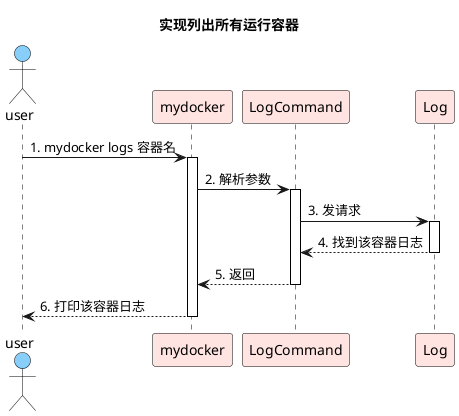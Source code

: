 

@startuml
title 实现列出所有运行容器

skinparam sequence {

    ActorBorderColor black
    LifeLineBorderColor black
    ActorBackgroundColor #87CEFA


    ParticipantBorderColor black
    ParticipantBackgroundColor #FFE4E1
}


actor user
participant mydocker
participant LogCommand
participant Log


user -> mydocker : 1. mydocker logs 容器名
activate mydocker
mydocker -> LogCommand: 2. 解析参数
activate LogCommand
LogCommand -> Log: 3. 发请求
activate Log
Log --> LogCommand: 4. 找到该容器日志
deactivate Log
LogCommand --> mydocker: 5. 返回
deactivate LogCommand
mydocker --> user: 6. 打印该容器日志
deactivate mydocker

@enduml
